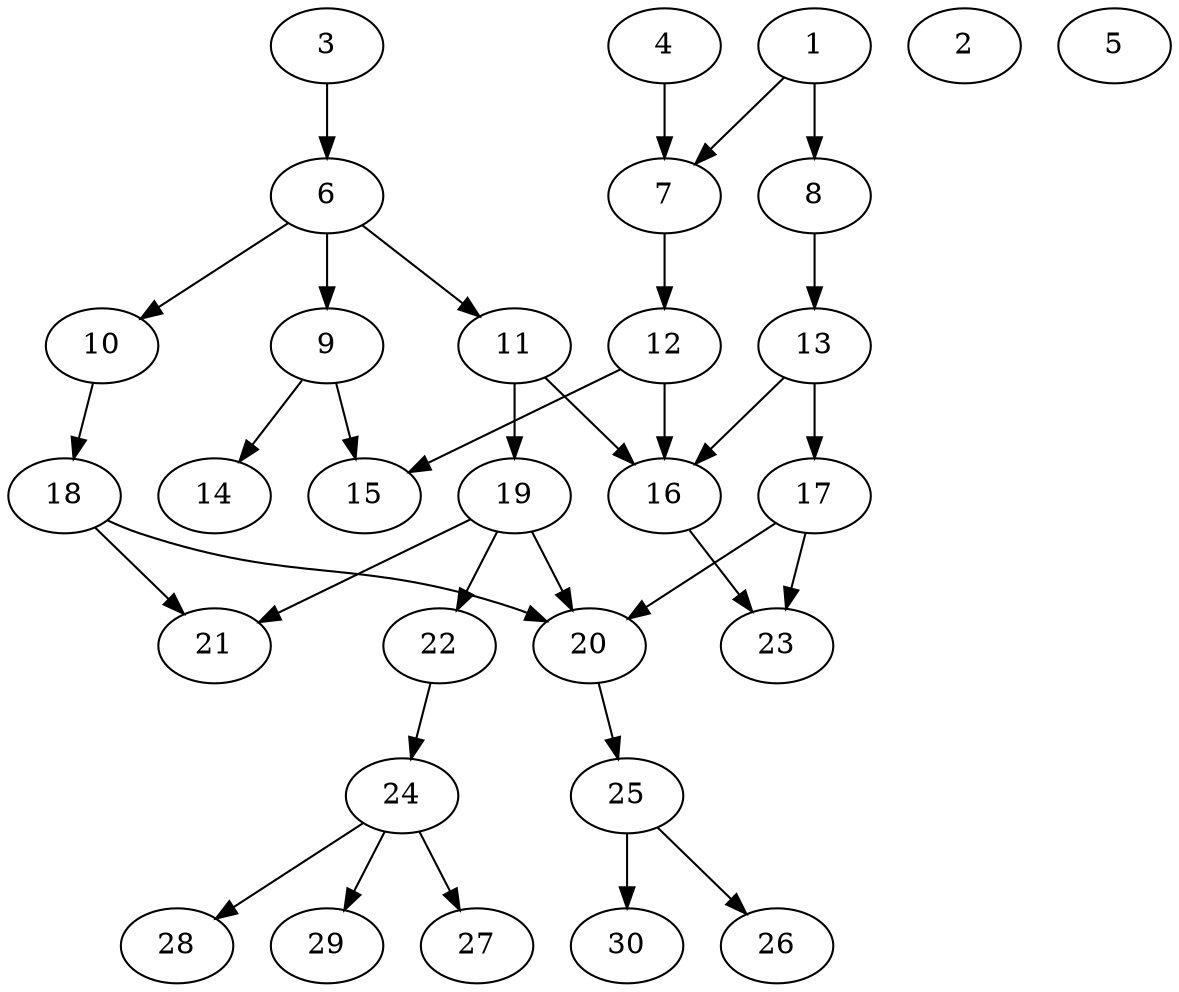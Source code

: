 // DAG automatically generated by daggen at Fri Jul 29 10:40:30 2022
// daggen.exe --dot -n 30 --ccr 0.5 --fat 0.5 --regular 0.5 --density 0.5 -o data\30/random_30_12.gv 
digraph G {
  1 [compute_size="134217728000", trans_size="987388", result_size="1024", ram="36976880",alpha="0.05"]
  1 -> 7 [size ="1024"]
  1 -> 8 [size ="1024"]
  2 [compute_size="68719476736", trans_size="871309", result_size="0", ram="49189520",alpha="0.08"]
  3 [compute_size="14293352448", trans_size="491361", result_size="13312", ram="44171408",alpha="0.04"]
  3 -> 6 [size ="13312"]
  4 [compute_size="8925644800", trans_size="816131", result_size="1024", ram="24049856",alpha="0.14"]
  4 -> 7 [size ="1024"]
  5 [compute_size="257668223682", trans_size="531386", result_size="0", ram="52229216",alpha="0.01"]
  6 [compute_size="231928233984", trans_size="448203", result_size="13312", ram="20873936",alpha="0.19"]
  6 -> 9 [size ="13312"]
  6 -> 10 [size ="13312"]
  6 -> 11 [size ="13312"]
  7 [compute_size="368293445632", trans_size="366395", result_size="9216", ram="28987184",alpha="0.10"]
  7 -> 12 [size ="9216"]
  8 [compute_size="307905828690", trans_size="379214", result_size="9216", ram="17500016",alpha="0.06"]
  8 -> 13 [size ="9216"]
  9 [compute_size="1878220800", trans_size="841642", result_size="29696", ram="52400288",alpha="0.19"]
  9 -> 14 [size ="29696"]
  9 -> 15 [size ="29696"]
  10 [compute_size="12823756800", trans_size="847237", result_size="1024", ram="46072208",alpha="0.14"]
  10 -> 18 [size ="1024"]
  11 [compute_size="368293445632", trans_size="635220", result_size="9216", ram="44456528",alpha="0.00"]
  11 -> 16 [size ="9216"]
  11 -> 19 [size ="9216"]
  12 [compute_size="11671699456", trans_size="673551", result_size="91136", ram="43197248",alpha="0.06"]
  12 -> 15 [size ="91136"]
  12 -> 16 [size ="91136"]
  13 [compute_size="1073741824000", trans_size="748326", result_size="1024", ram="44516720",alpha="0.07"]
  13 -> 16 [size ="1024"]
  13 -> 17 [size ="1024"]
  14 [compute_size="373167932331", trans_size="223143", result_size="0", ram="39183392",alpha="0.13"]
  15 [compute_size="1150902272", trans_size="1034222", result_size="0", ram="5078288",alpha="0.08"]
  16 [compute_size="782757789696", trans_size="807628", result_size="54272", ram="45704720",alpha="0.01"]
  16 -> 23 [size ="54272"]
  17 [compute_size="782757789696", trans_size="322182", result_size="54272", ram="39360800",alpha="0.08"]
  17 -> 20 [size ="54272"]
  17 -> 23 [size ="54272"]
  18 [compute_size="368293445632", trans_size="824379", result_size="9216", ram="13302416",alpha="0.01"]
  18 -> 20 [size ="9216"]
  18 -> 21 [size ="9216"]
  19 [compute_size="134217728000", trans_size="692732", result_size="1024", ram="51826880",alpha="0.06"]
  19 -> 20 [size ="1024"]
  19 -> 21 [size ="1024"]
  19 -> 22 [size ="1024"]
  20 [compute_size="665866757786", trans_size="974025", result_size="9216", ram="48513152",alpha="0.02"]
  20 -> 25 [size ="9216"]
  21 [compute_size="28991029248", trans_size="223718", result_size="0", ram="44372576",alpha="0.06"]
  22 [compute_size="12253882368", trans_size="1042246", result_size="9216", ram="16354784",alpha="0.11"]
  22 -> 24 [size ="9216"]
  23 [compute_size="371726489037", trans_size="952414", result_size="0", ram="29265968",alpha="0.16"]
  24 [compute_size="54997824461", trans_size="587363", result_size="29696", ram="15559616",alpha="0.01"]
  24 -> 27 [size ="29696"]
  24 -> 28 [size ="29696"]
  24 -> 29 [size ="29696"]
  25 [compute_size="1892302848", trans_size="659932", result_size="70656", ram="11143424",alpha="0.04"]
  25 -> 26 [size ="70656"]
  25 -> 30 [size ="70656"]
  26 [compute_size="15957272576", trans_size="685603", result_size="0", ram="21811664",alpha="0.03"]
  27 [compute_size="306339840", trans_size="461054", result_size="0", ram="7215104",alpha="0.04"]
  28 [compute_size="8589934592", trans_size="219946", result_size="0", ram="30666224",alpha="0.19"]
  29 [compute_size="68719476736", trans_size="995572", result_size="0", ram="48912320",alpha="0.13"]
  30 [compute_size="236946931399", trans_size="624766", result_size="0", ram="33511088",alpha="0.15"]
}
